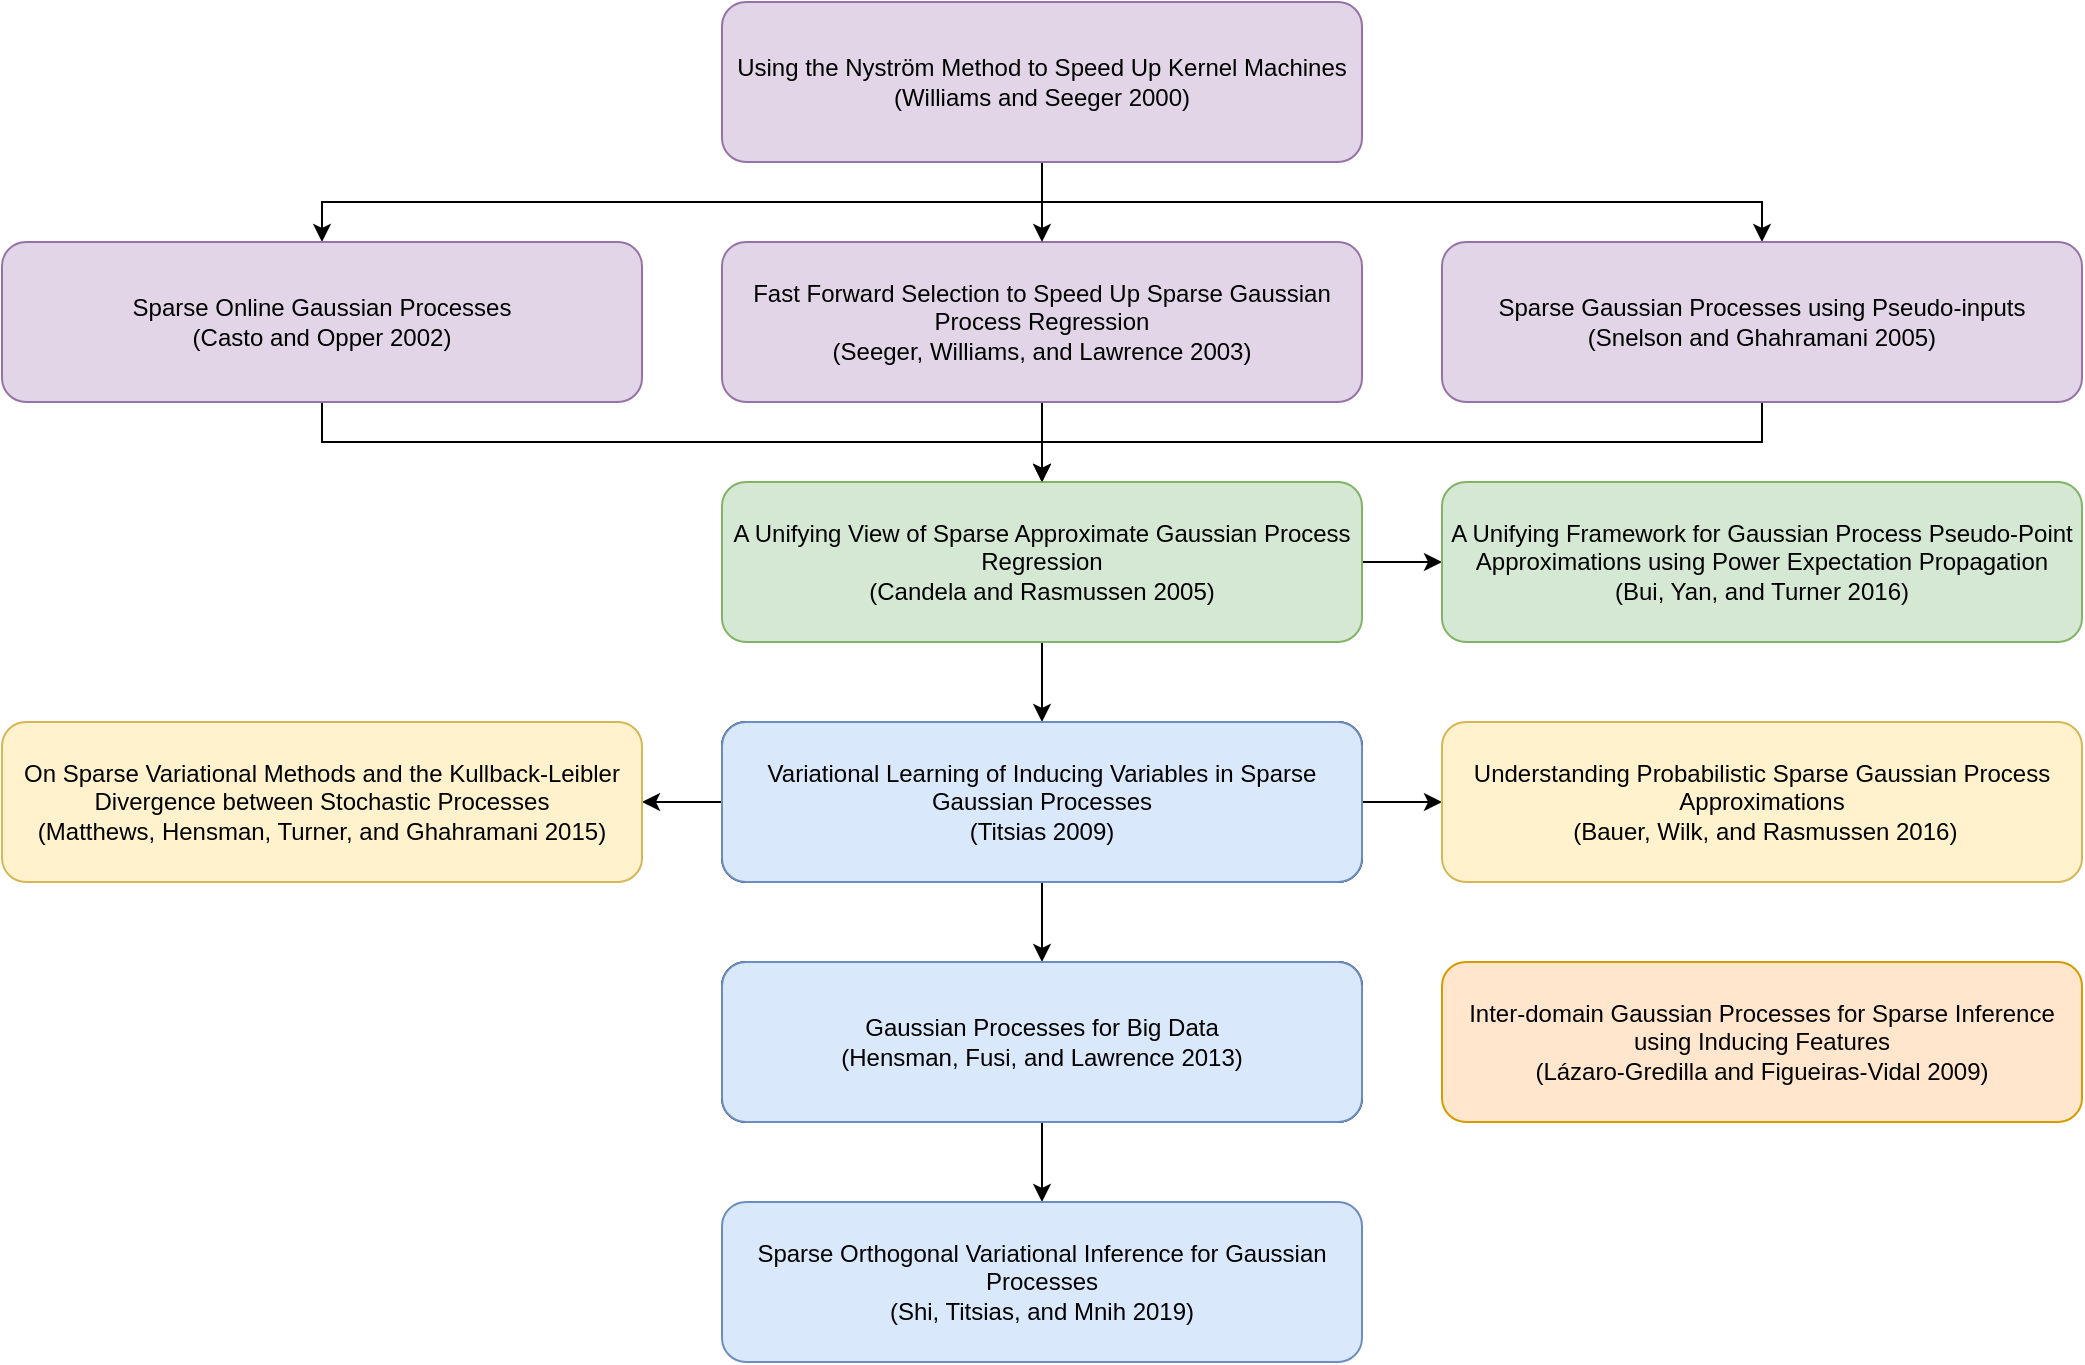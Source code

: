 <mxfile version="18.0.2" type="device"><diagram id="Uv4HD6XV-U3a4GTcyEAP" name="Page-1"><mxGraphModel dx="2066" dy="1001" grid="1" gridSize="10" guides="1" tooltips="1" connect="1" arrows="1" fold="1" page="1" pageScale="1" pageWidth="850" pageHeight="1100" math="0" shadow="0"><root><mxCell id="0"/><mxCell id="1" parent="0"/><mxCell id="SsrYJ_-RvLpvTwcF0Ui_-13" value="" style="edgeStyle=orthogonalEdgeStyle;rounded=0;orthogonalLoop=1;jettySize=auto;html=1;" edge="1" parent="1" source="0c-9K0rWtsN5baXU8fNv-1" target="0c-9K0rWtsN5baXU8fNv-4"><mxGeometry relative="1" as="geometry"/></mxCell><UserObject label="Fast Forward Selection to Speed Up Sparse Gaussian Process Regression&lt;br&gt;(Seeger, Williams, and Lawrence 2003)" link="http://proceedings.mlr.press/r4/seeger03a/seeger03a.pdf" id="0c-9K0rWtsN5baXU8fNv-1"><mxCell style="rounded=1;whiteSpace=wrap;html=1;fillColor=#e1d5e7;strokeColor=#9673a6;" parent="1" vertex="1"><mxGeometry x="-160" y="240" width="320" height="80" as="geometry"/></mxCell></UserObject><mxCell id="SsrYJ_-RvLpvTwcF0Ui_-15" value="" style="edgeStyle=orthogonalEdgeStyle;rounded=0;orthogonalLoop=1;jettySize=auto;html=1;entryX=0.5;entryY=0;entryDx=0;entryDy=0;exitX=0.5;exitY=1;exitDx=0;exitDy=0;" edge="1" parent="1" source="0c-9K0rWtsN5baXU8fNv-2" target="0c-9K0rWtsN5baXU8fNv-5"><mxGeometry relative="1" as="geometry"/></mxCell><mxCell id="SsrYJ_-RvLpvTwcF0Ui_-16" value="" style="edgeStyle=orthogonalEdgeStyle;rounded=0;orthogonalLoop=1;jettySize=auto;html=1;" edge="1" parent="1" source="0c-9K0rWtsN5baXU8fNv-2" target="0c-9K0rWtsN5baXU8fNv-1"><mxGeometry relative="1" as="geometry"/></mxCell><mxCell id="SsrYJ_-RvLpvTwcF0Ui_-24" value="" style="edgeStyle=orthogonalEdgeStyle;rounded=0;orthogonalLoop=1;jettySize=auto;html=1;exitX=0.5;exitY=1;exitDx=0;exitDy=0;" edge="1" parent="1" source="0c-9K0rWtsN5baXU8fNv-2" target="0c-9K0rWtsN5baXU8fNv-3"><mxGeometry relative="1" as="geometry"/></mxCell><UserObject label="Using the Nyström Method to Speed Up Kernel Machines&lt;br&gt;(Williams and Seeger 2000)" link="https://papers.nips.cc/paper/2000/file/19de10adbaa1b2ee13f77f679fa1483a-Paper.pdf" id="0c-9K0rWtsN5baXU8fNv-2"><mxCell style="rounded=1;whiteSpace=wrap;html=1;fillColor=#e1d5e7;strokeColor=#9673a6;" parent="1" vertex="1"><mxGeometry x="-160" y="120" width="320" height="80" as="geometry"/></mxCell></UserObject><mxCell id="SsrYJ_-RvLpvTwcF0Ui_-18" value="" style="edgeStyle=orthogonalEdgeStyle;rounded=0;orthogonalLoop=1;jettySize=auto;html=1;" edge="1" parent="1" source="0c-9K0rWtsN5baXU8fNv-3" target="0c-9K0rWtsN5baXU8fNv-4"><mxGeometry relative="1" as="geometry"><Array as="points"><mxPoint x="360" y="340"/><mxPoint y="340"/></Array></mxGeometry></mxCell><UserObject label="Sparse Gaussian Processes using Pseudo-inputs&lt;br&gt;(Snelson and Ghahramani 2005)" link="https://papers.nips.cc/paper/2005/file/4491777b1aa8b5b32c2e8666dbe1a495-Paper.pdf" id="0c-9K0rWtsN5baXU8fNv-3"><mxCell style="rounded=1;whiteSpace=wrap;html=1;fillColor=#e1d5e7;strokeColor=#9673a6;" parent="1" vertex="1"><mxGeometry x="200" y="240" width="320" height="80" as="geometry"/></mxCell></UserObject><mxCell id="SsrYJ_-RvLpvTwcF0Ui_-11" value="" style="edgeStyle=orthogonalEdgeStyle;rounded=0;orthogonalLoop=1;jettySize=auto;html=1;" edge="1" parent="1" source="0c-9K0rWtsN5baXU8fNv-4" target="SsrYJ_-RvLpvTwcF0Ui_-8"><mxGeometry relative="1" as="geometry"/></mxCell><mxCell id="SsrYJ_-RvLpvTwcF0Ui_-12" value="" style="edgeStyle=orthogonalEdgeStyle;rounded=0;orthogonalLoop=1;jettySize=auto;html=1;" edge="1" parent="1" source="0c-9K0rWtsN5baXU8fNv-4" target="SsrYJ_-RvLpvTwcF0Ui_-1"><mxGeometry relative="1" as="geometry"/></mxCell><UserObject label="A Unifying View of Sparse Approximate Gaussian Process Regression&lt;br&gt;(Candela and Rasmussen 2005)" link="https://www.jmlr.org/papers/volume6/quinonero-candela05a/quinonero-candela05a.pdf" id="0c-9K0rWtsN5baXU8fNv-4"><mxCell style="rounded=1;whiteSpace=wrap;html=1;fillColor=#d5e8d4;strokeColor=#82b366;" parent="1" vertex="1"><mxGeometry x="-160" y="360" width="320" height="80" as="geometry"/></mxCell></UserObject><mxCell id="SsrYJ_-RvLpvTwcF0Ui_-14" value="" style="edgeStyle=orthogonalEdgeStyle;rounded=0;orthogonalLoop=1;jettySize=auto;html=1;exitX=0.5;exitY=1;exitDx=0;exitDy=0;entryX=0.5;entryY=0;entryDx=0;entryDy=0;" edge="1" parent="1" source="0c-9K0rWtsN5baXU8fNv-5" target="0c-9K0rWtsN5baXU8fNv-4"><mxGeometry relative="1" as="geometry"><Array as="points"><mxPoint x="-360" y="340"/><mxPoint y="340"/></Array></mxGeometry></mxCell><UserObject label="Sparse Online Gaussian Processes&lt;br&gt;(Casto and Opper 2002)" link="https://eprints.soton.ac.uk/259182/1/gp2.pdf" id="0c-9K0rWtsN5baXU8fNv-5"><mxCell style="rounded=1;whiteSpace=wrap;html=1;fillColor=#e1d5e7;strokeColor=#9673a6;" parent="1" vertex="1"><mxGeometry x="-520" y="240" width="320" height="80" as="geometry"/></mxCell></UserObject><mxCell id="SsrYJ_-RvLpvTwcF0Ui_-17" value="" style="edgeStyle=orthogonalEdgeStyle;rounded=0;orthogonalLoop=1;jettySize=auto;html=1;" edge="1" parent="1" source="SsrYJ_-RvLpvTwcF0Ui_-1" target="SsrYJ_-RvLpvTwcF0Ui_-2"><mxGeometry relative="1" as="geometry"/></mxCell><mxCell id="SsrYJ_-RvLpvTwcF0Ui_-20" value="" style="edgeStyle=orthogonalEdgeStyle;rounded=0;orthogonalLoop=1;jettySize=auto;html=1;" edge="1" parent="1" source="SsrYJ_-RvLpvTwcF0Ui_-1" target="SsrYJ_-RvLpvTwcF0Ui_-6"><mxGeometry relative="1" as="geometry"/></mxCell><mxCell id="SsrYJ_-RvLpvTwcF0Ui_-21" value="" style="edgeStyle=orthogonalEdgeStyle;rounded=0;orthogonalLoop=1;jettySize=auto;html=1;" edge="1" parent="1" source="SsrYJ_-RvLpvTwcF0Ui_-1" target="SsrYJ_-RvLpvTwcF0Ui_-7"><mxGeometry relative="1" as="geometry"/></mxCell><mxCell id="SsrYJ_-RvLpvTwcF0Ui_-1" value="Variational Learning of Inducing Variables in Sparse Gaussian Processes&lt;br&gt;(Titsias 2009)" style="rounded=1;whiteSpace=wrap;html=1;" vertex="1" parent="1"><mxGeometry x="-160" y="480" width="320" height="80" as="geometry"/></mxCell><mxCell id="SsrYJ_-RvLpvTwcF0Ui_-19" value="" style="edgeStyle=orthogonalEdgeStyle;rounded=0;orthogonalLoop=1;jettySize=auto;html=1;" edge="1" parent="1" source="SsrYJ_-RvLpvTwcF0Ui_-2" target="SsrYJ_-RvLpvTwcF0Ui_-10"><mxGeometry relative="1" as="geometry"/></mxCell><mxCell id="SsrYJ_-RvLpvTwcF0Ui_-2" value="Gaussian Processes for Big Data&lt;br&gt;(Hensman, Fusi, and Lawrence 2013)" style="rounded=1;whiteSpace=wrap;html=1;" vertex="1" parent="1"><mxGeometry x="-160" y="600" width="320" height="80" as="geometry"/></mxCell><UserObject label="Inter-domain Gaussian Processes for Sparse Inference using Inducing Features&lt;br&gt;(Lázaro-Gredilla and Figueiras-Vidal 2009)" link="https://papers.nips.cc/paper/2009/file/5ea1649a31336092c05438df996a3e59-Paper.pdf" id="SsrYJ_-RvLpvTwcF0Ui_-4"><mxCell style="rounded=1;whiteSpace=wrap;html=1;fillColor=#ffe6cc;strokeColor=#d79b00;" vertex="1" parent="1"><mxGeometry x="200" y="600" width="320" height="80" as="geometry"/></mxCell></UserObject><UserObject label="Understanding Probabilistic Sparse Gaussian Process Approximations&lt;br&gt;&amp;nbsp;(Bauer, Wilk, and Rasmussen&amp;nbsp;2016)" link="https://proceedings.neurips.cc/paper/2016/file/7250eb93b3c18cc9daa29cf58af7a004-Paper.pdf" id="SsrYJ_-RvLpvTwcF0Ui_-6"><mxCell style="rounded=1;whiteSpace=wrap;html=1;fillColor=#fff2cc;strokeColor=#d6b656;" vertex="1" parent="1"><mxGeometry x="200" y="480" width="320" height="80" as="geometry"/></mxCell></UserObject><UserObject label="On Sparse Variational Methods and the Kullback-Leibler Divergence between Stochastic Processes &lt;br&gt;(Matthews, Hensman, Turner, and Ghahramani 2015)" link="https://arxiv.org/pdf/1504.07.pdf" id="SsrYJ_-RvLpvTwcF0Ui_-7"><mxCell style="rounded=1;whiteSpace=wrap;html=1;fillColor=#fff2cc;strokeColor=#d6b656;" vertex="1" parent="1"><mxGeometry x="-520" y="480" width="320" height="80" as="geometry"/></mxCell></UserObject><UserObject label="A Unifying Framework for Gaussian Process Pseudo-Point Approximations using Power Expectation Propagation&lt;br&gt;(Bui, Yan, and Turner 2016)" link="https://arxiv.org/pdf/1605.071.pdf" id="SsrYJ_-RvLpvTwcF0Ui_-8"><mxCell style="rounded=1;whiteSpace=wrap;html=1;fillColor=#d5e8d4;strokeColor=#82b366;" vertex="1" parent="1"><mxGeometry x="200" y="360" width="320" height="80" as="geometry"/></mxCell></UserObject><UserObject label="Sparse Orthogonal Variational Inference for Gaussian Processes&lt;br&gt;(Shi, Titsias, and Mnih 2019)" link="https://arxiv.org/pdf/1910.106.pdf" id="SsrYJ_-RvLpvTwcF0Ui_-10"><mxCell style="rounded=1;whiteSpace=wrap;html=1;fillColor=#dae8fc;strokeColor=#6c8ebf;" vertex="1" parent="1"><mxGeometry x="-160" y="720" width="320" height="80" as="geometry"/></mxCell></UserObject><UserObject label="Variational Learning of Inducing Variables in Sparse Gaussian Processes&lt;br&gt;(Titsias 2009)" link="http://proceedings.mlr.press/v5/titsias09a/titsias09a.pdf" id="SsrYJ_-RvLpvTwcF0Ui_-22"><mxCell style="rounded=1;whiteSpace=wrap;html=1;fillColor=#dae8fc;strokeColor=#6c8ebf;" vertex="1" parent="1"><mxGeometry x="-160" y="480" width="320" height="80" as="geometry"/></mxCell></UserObject><UserObject label="Gaussian Processes for Big Data&lt;br&gt;(Hensman, Fusi, and Lawrence 2013)" link="https://arxiv.org/ftp/arxiv/papers/1309/1309.684.pdf" id="SsrYJ_-RvLpvTwcF0Ui_-23"><mxCell style="rounded=1;whiteSpace=wrap;html=1;fillColor=#dae8fc;strokeColor=#6c8ebf;" vertex="1" parent="1"><mxGeometry x="-160" y="600" width="320" height="80" as="geometry"/></mxCell></UserObject></root></mxGraphModel></diagram></mxfile>